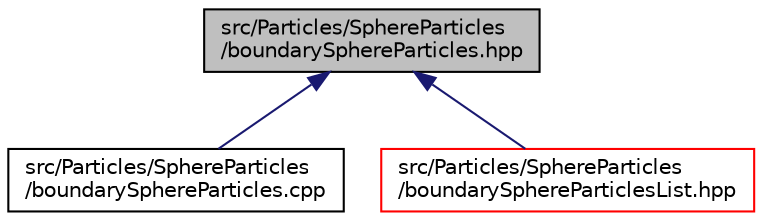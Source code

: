 digraph "src/Particles/SphereParticles/boundarySphereParticles.hpp"
{
 // LATEX_PDF_SIZE
  edge [fontname="Helvetica",fontsize="10",labelfontname="Helvetica",labelfontsize="10"];
  node [fontname="Helvetica",fontsize="10",shape=record];
  Node1 [label="src/Particles/SphereParticles\l/boundarySphereParticles.hpp",height=0.2,width=0.4,color="black", fillcolor="grey75", style="filled", fontcolor="black",tooltip=" "];
  Node1 -> Node2 [dir="back",color="midnightblue",fontsize="10",style="solid",fontname="Helvetica"];
  Node2 [label="src/Particles/SphereParticles\l/boundarySphereParticles.cpp",height=0.2,width=0.4,color="black", fillcolor="white", style="filled",URL="$boundarySphereParticles_8cpp.html",tooltip=" "];
  Node1 -> Node3 [dir="back",color="midnightblue",fontsize="10",style="solid",fontname="Helvetica"];
  Node3 [label="src/Particles/SphereParticles\l/boundarySphereParticlesList.hpp",height=0.2,width=0.4,color="red", fillcolor="white", style="filled",URL="$boundarySphereParticlesList_8hpp.html",tooltip=" "];
}
